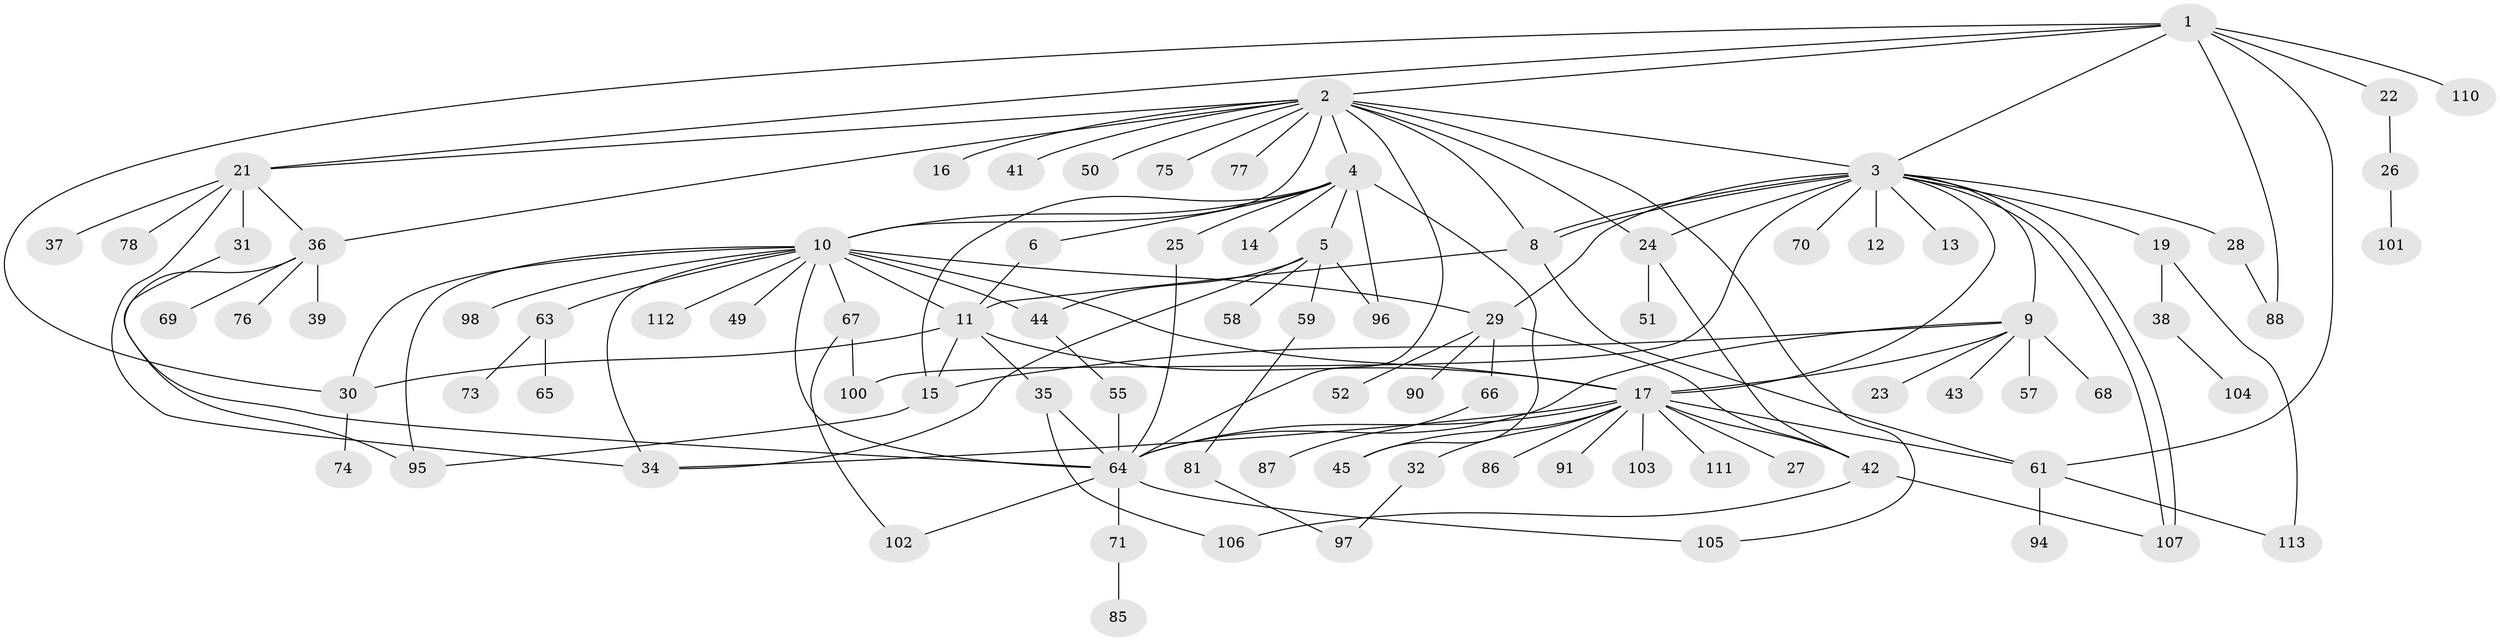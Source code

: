 // Generated by graph-tools (version 1.1) at 2025/23/03/03/25 07:23:51]
// undirected, 88 vertices, 132 edges
graph export_dot {
graph [start="1"]
  node [color=gray90,style=filled];
  1 [super="+83"];
  2 [super="+33"];
  3 [super="+7"];
  4 [super="+20"];
  5 [super="+40"];
  6;
  8 [super="+62"];
  9 [super="+18"];
  10 [super="+54"];
  11 [super="+93"];
  12;
  13;
  14;
  15 [super="+53"];
  16;
  17 [super="+99"];
  19 [super="+89"];
  21 [super="+56"];
  22;
  23 [super="+47"];
  24;
  25;
  26 [super="+92"];
  27;
  28 [super="+80"];
  29 [super="+84"];
  30 [super="+109"];
  31;
  32;
  34 [super="+108"];
  35;
  36 [super="+46"];
  37;
  38 [super="+72"];
  39;
  41;
  42 [super="+48"];
  43;
  44;
  45;
  49;
  50;
  51;
  52;
  55;
  57 [super="+60"];
  58;
  59;
  61 [super="+82"];
  63;
  64 [super="+79"];
  65;
  66;
  67;
  68;
  69;
  70;
  71;
  73;
  74;
  75;
  76;
  77;
  78;
  81;
  85;
  86;
  87;
  88;
  90;
  91;
  94;
  95;
  96;
  97;
  98;
  100;
  101;
  102;
  103;
  104;
  105;
  106;
  107;
  110;
  111;
  112;
  113;
  1 -- 2;
  1 -- 3;
  1 -- 22;
  1 -- 88;
  1 -- 21;
  1 -- 61;
  1 -- 110;
  1 -- 30;
  2 -- 3;
  2 -- 4;
  2 -- 8 [weight=2];
  2 -- 10 [weight=2];
  2 -- 16;
  2 -- 21;
  2 -- 24;
  2 -- 36;
  2 -- 41;
  2 -- 64 [weight=2];
  2 -- 75;
  2 -- 105;
  2 -- 50;
  2 -- 77;
  3 -- 8;
  3 -- 8;
  3 -- 9;
  3 -- 12;
  3 -- 19;
  3 -- 28;
  3 -- 107;
  3 -- 107;
  3 -- 17;
  3 -- 29 [weight=2];
  3 -- 100;
  3 -- 70;
  3 -- 24;
  3 -- 13;
  4 -- 5;
  4 -- 6;
  4 -- 10;
  4 -- 14;
  4 -- 15;
  4 -- 25;
  4 -- 96;
  4 -- 45;
  5 -- 44;
  5 -- 58;
  5 -- 59;
  5 -- 96;
  5 -- 34;
  6 -- 11;
  8 -- 11;
  8 -- 61;
  9 -- 17;
  9 -- 43;
  9 -- 57;
  9 -- 64;
  9 -- 68;
  9 -- 23;
  9 -- 15;
  10 -- 11;
  10 -- 17;
  10 -- 29;
  10 -- 49;
  10 -- 67;
  10 -- 98;
  10 -- 64;
  10 -- 34;
  10 -- 44;
  10 -- 112;
  10 -- 63;
  10 -- 95;
  10 -- 30;
  11 -- 17;
  11 -- 30;
  11 -- 35;
  11 -- 15;
  15 -- 95;
  17 -- 27;
  17 -- 32;
  17 -- 34;
  17 -- 42;
  17 -- 45;
  17 -- 61;
  17 -- 64;
  17 -- 86;
  17 -- 91;
  17 -- 103;
  17 -- 111;
  19 -- 38;
  19 -- 113;
  21 -- 31;
  21 -- 36;
  21 -- 37;
  21 -- 78;
  21 -- 34;
  22 -- 26;
  24 -- 51;
  24 -- 42;
  25 -- 64;
  26 -- 101;
  28 -- 88;
  29 -- 52;
  29 -- 66;
  29 -- 90;
  29 -- 42;
  30 -- 74;
  31 -- 64;
  32 -- 97;
  35 -- 64;
  35 -- 106;
  36 -- 39;
  36 -- 69;
  36 -- 76;
  36 -- 95;
  38 -- 104;
  42 -- 106;
  42 -- 107;
  44 -- 55;
  55 -- 64;
  59 -- 81;
  61 -- 113;
  61 -- 94;
  63 -- 65;
  63 -- 73;
  64 -- 71;
  64 -- 102;
  64 -- 105;
  66 -- 87;
  67 -- 100;
  67 -- 102;
  71 -- 85;
  81 -- 97;
}
